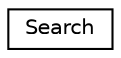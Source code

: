 digraph "Graphical Class Hierarchy"
{
 // LATEX_PDF_SIZE
  edge [fontname="Helvetica",fontsize="10",labelfontname="Helvetica",labelfontsize="10"];
  node [fontname="Helvetica",fontsize="10",shape=record];
  rankdir="LR";
  Node0 [label="Search",height=0.2,width=0.4,color="black", fillcolor="white", style="filled",URL="$classoperations__research_1_1_search.html",tooltip=" "];
}

